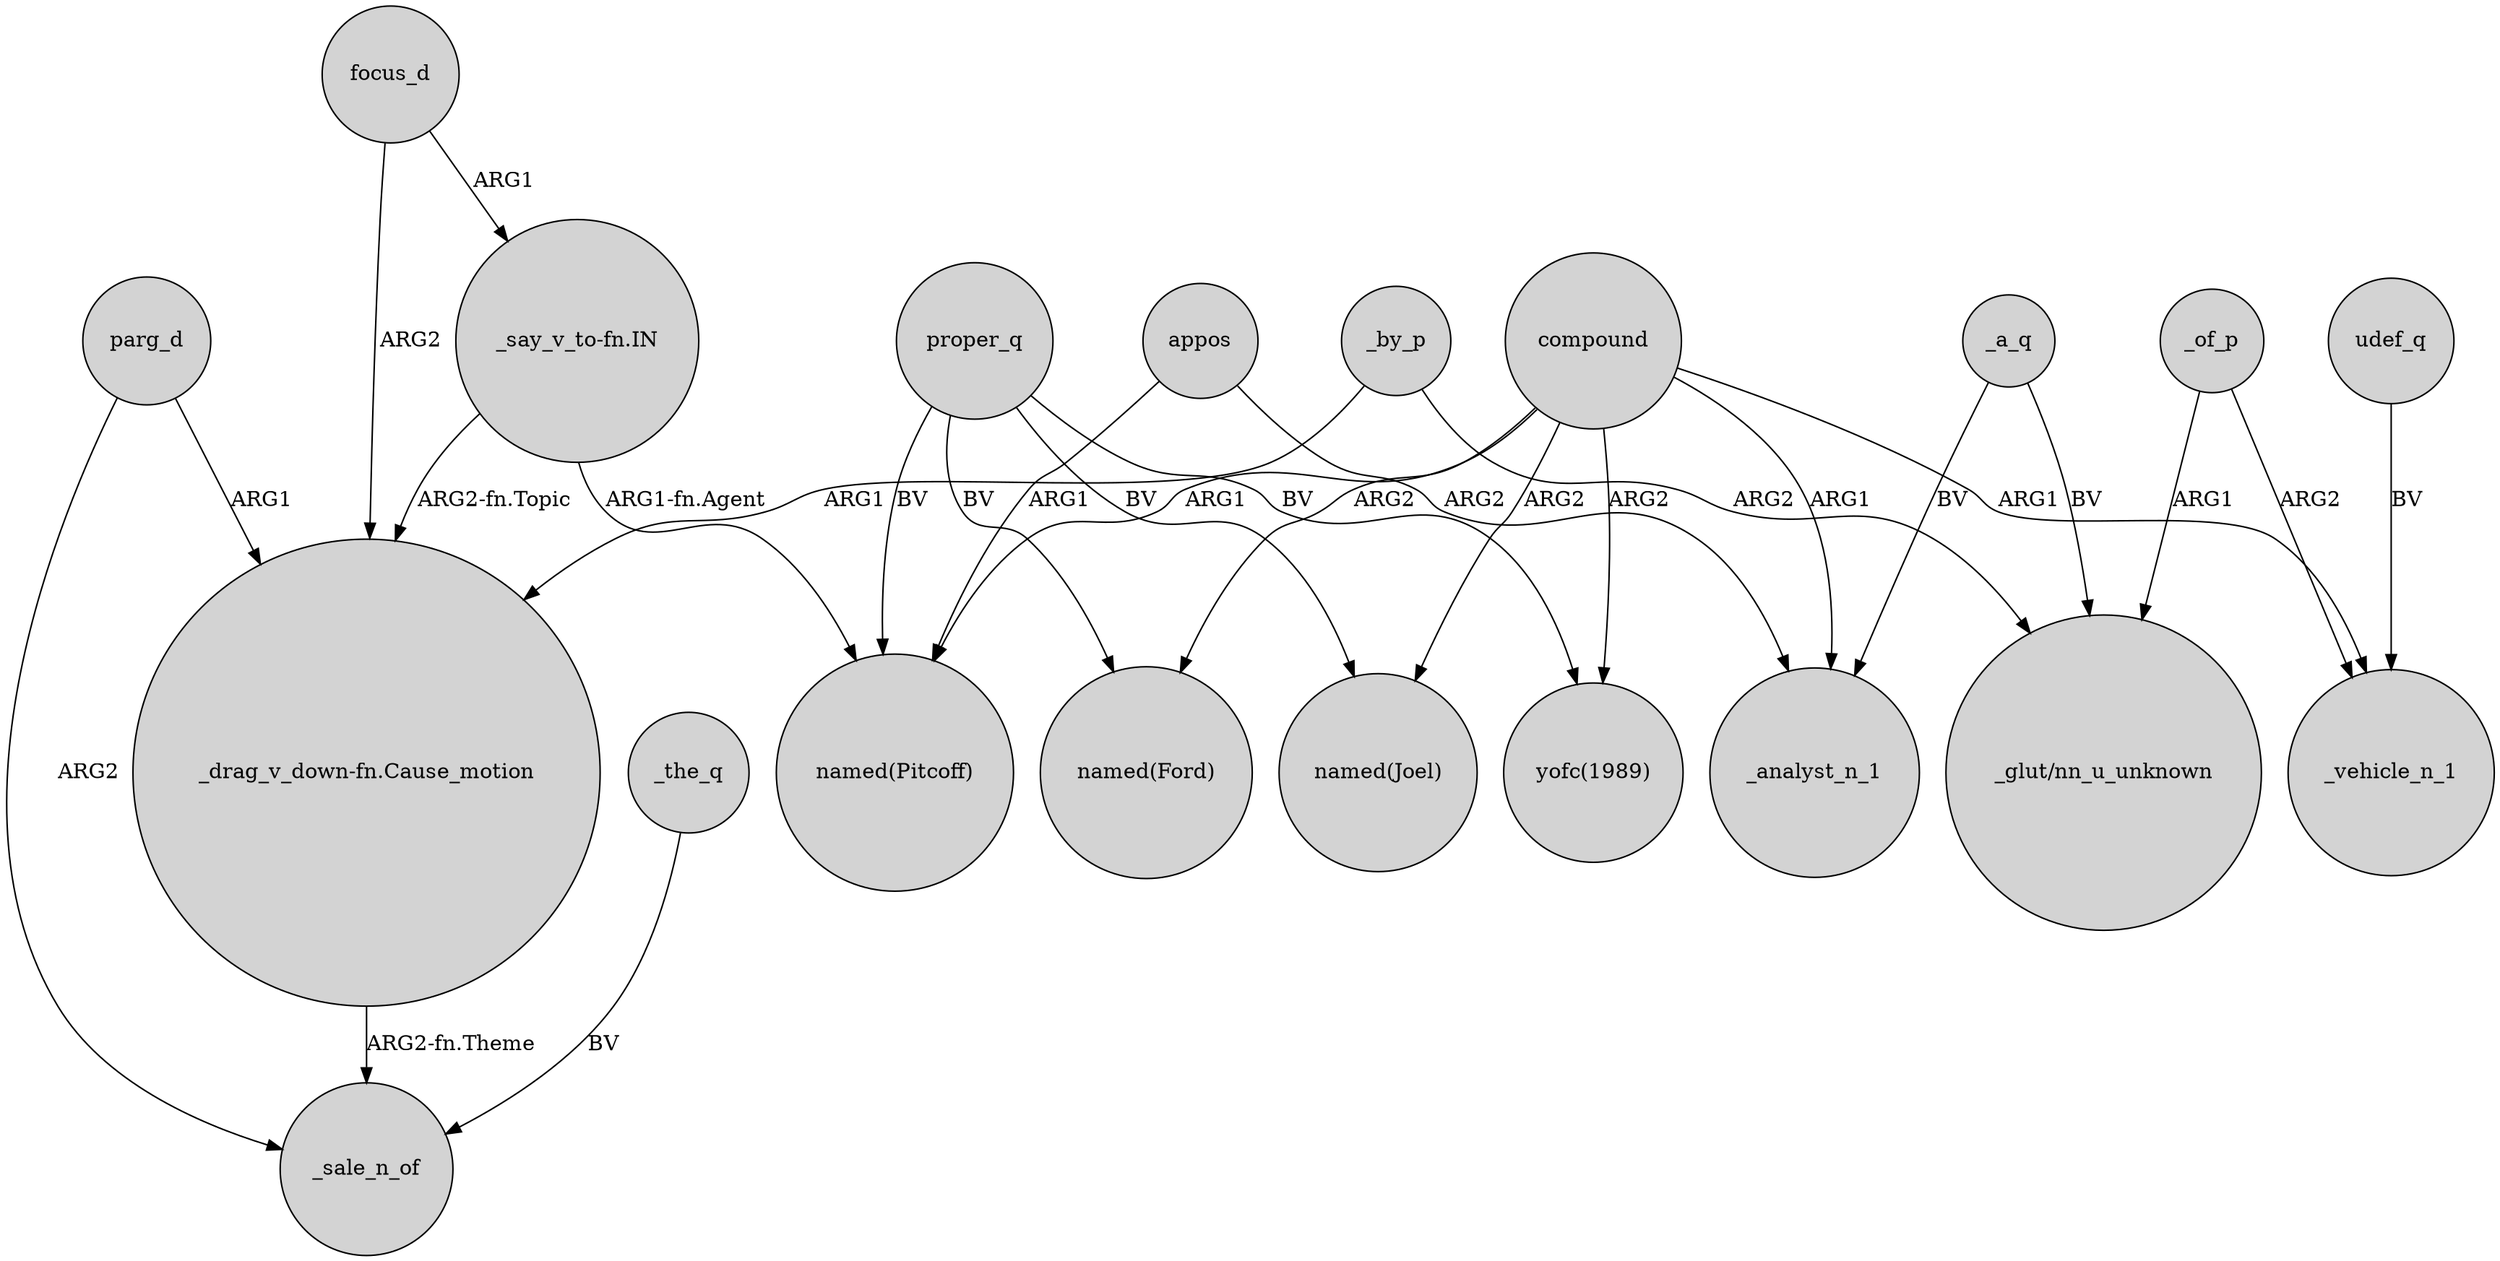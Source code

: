 digraph {
	node [shape=circle style=filled]
	focus_d -> "_drag_v_down-fn.Cause_motion" [label=ARG2]
	"_say_v_to-fn.IN" -> "_drag_v_down-fn.Cause_motion" [label="ARG2-fn.Topic"]
	_of_p -> "_glut/nn_u_unknown" [label=ARG1]
	"_drag_v_down-fn.Cause_motion" -> _sale_n_of [label="ARG2-fn.Theme"]
	"_say_v_to-fn.IN" -> "named(Pitcoff)" [label="ARG1-fn.Agent"]
	proper_q -> "named(Pitcoff)" [label=BV]
	parg_d -> "_drag_v_down-fn.Cause_motion" [label=ARG1]
	_by_p -> "_drag_v_down-fn.Cause_motion" [label=ARG1]
	udef_q -> _vehicle_n_1 [label=BV]
	compound -> _vehicle_n_1 [label=ARG1]
	proper_q -> "named(Joel)" [label=BV]
	proper_q -> "yofc(1989)" [label=BV]
	compound -> "named(Joel)" [label=ARG2]
	appos -> "named(Pitcoff)" [label=ARG1]
	appos -> _analyst_n_1 [label=ARG2]
	_of_p -> _vehicle_n_1 [label=ARG2]
	compound -> "named(Pitcoff)" [label=ARG1]
	_the_q -> _sale_n_of [label=BV]
	parg_d -> _sale_n_of [label=ARG2]
	compound -> "named(Ford)" [label=ARG2]
	proper_q -> "named(Ford)" [label=BV]
	_a_q -> "_glut/nn_u_unknown" [label=BV]
	_a_q -> _analyst_n_1 [label=BV]
	compound -> "yofc(1989)" [label=ARG2]
	_by_p -> "_glut/nn_u_unknown" [label=ARG2]
	focus_d -> "_say_v_to-fn.IN" [label=ARG1]
	compound -> _analyst_n_1 [label=ARG1]
}

